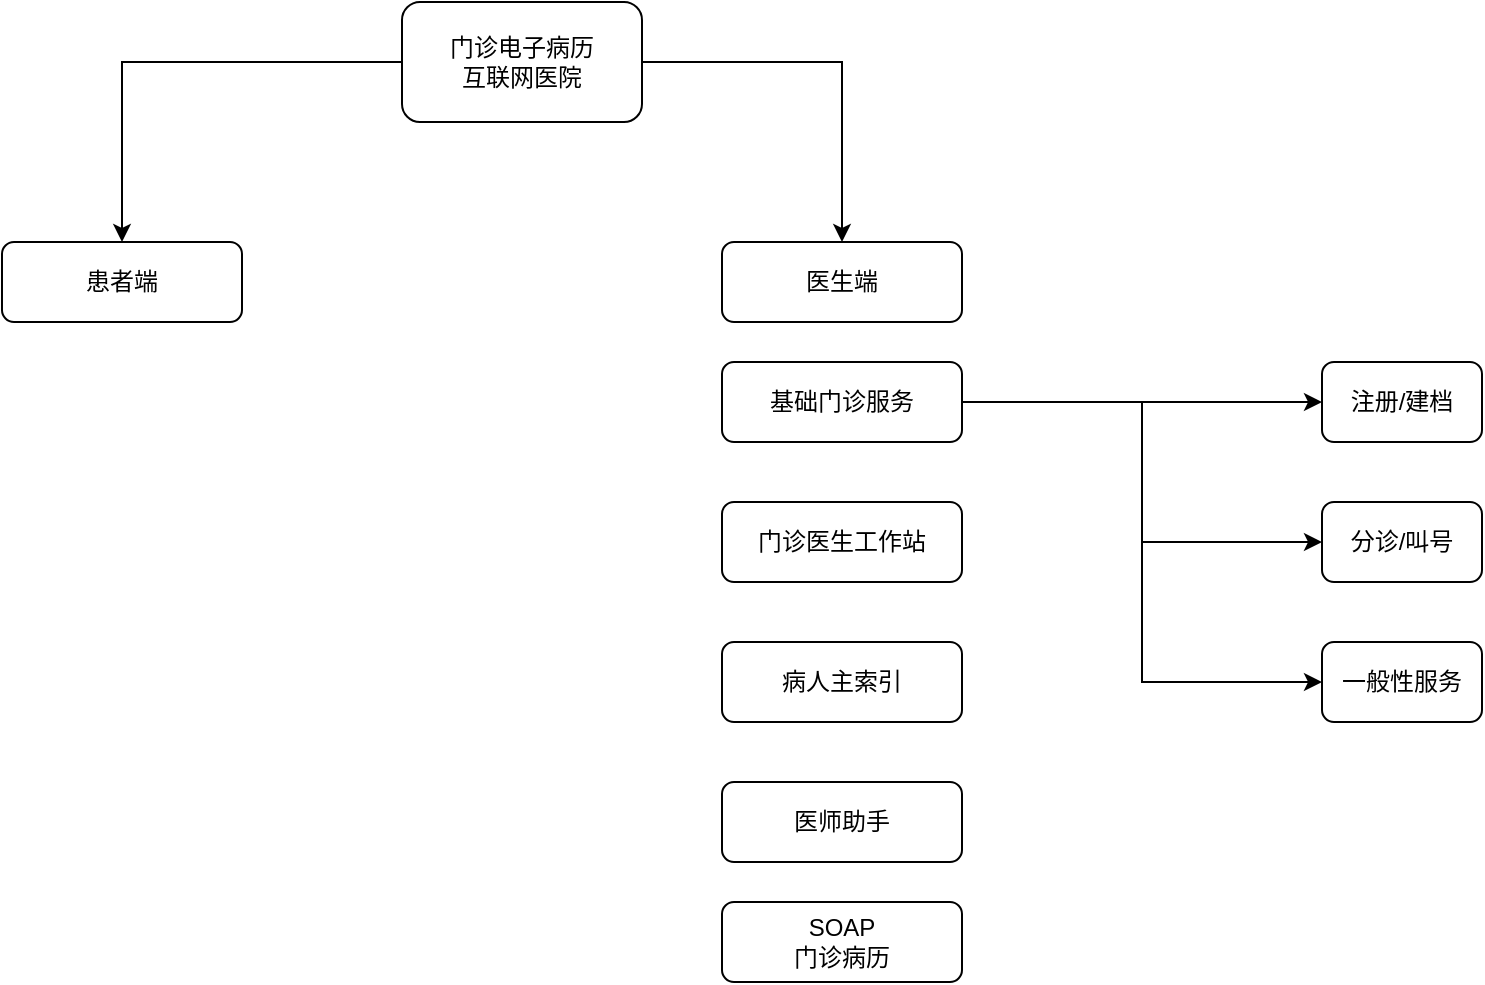<mxfile version="12.4.3" type="github" pages="2">
  <diagram id="vW_eVv8WTYtpluYeXxiM" name="总架构">
    <mxGraphModel dx="865" dy="490" grid="1" gridSize="10" guides="1" tooltips="1" connect="1" arrows="1" fold="1" page="1" pageScale="1" pageWidth="827" pageHeight="1169" math="0" shadow="0">
      <root>
        <mxCell id="0"/>
        <mxCell id="1" parent="0"/>
        <mxCell id="E8vyjqeyWM7nioA_rI5F-4" style="edgeStyle=orthogonalEdgeStyle;rounded=0;orthogonalLoop=1;jettySize=auto;html=1;" edge="1" parent="1" source="E8vyjqeyWM7nioA_rI5F-1" target="E8vyjqeyWM7nioA_rI5F-2">
          <mxGeometry relative="1" as="geometry"/>
        </mxCell>
        <mxCell id="E8vyjqeyWM7nioA_rI5F-5" style="edgeStyle=orthogonalEdgeStyle;rounded=0;orthogonalLoop=1;jettySize=auto;html=1;" edge="1" parent="1" source="E8vyjqeyWM7nioA_rI5F-1" target="E8vyjqeyWM7nioA_rI5F-3">
          <mxGeometry relative="1" as="geometry"/>
        </mxCell>
        <mxCell id="E8vyjqeyWM7nioA_rI5F-1" value="门诊电子病历&lt;br&gt;互联网医院" style="rounded=1;whiteSpace=wrap;html=1;" vertex="1" parent="1">
          <mxGeometry x="350" y="50" width="120" height="60" as="geometry"/>
        </mxCell>
        <mxCell id="E8vyjqeyWM7nioA_rI5F-2" value="患者端" style="rounded=1;whiteSpace=wrap;html=1;" vertex="1" parent="1">
          <mxGeometry x="150" y="170" width="120" height="40" as="geometry"/>
        </mxCell>
        <mxCell id="E8vyjqeyWM7nioA_rI5F-3" value="医生端" style="rounded=1;whiteSpace=wrap;html=1;" vertex="1" parent="1">
          <mxGeometry x="510" y="170" width="120" height="40" as="geometry"/>
        </mxCell>
        <mxCell id="E8vyjqeyWM7nioA_rI5F-6" value="门诊医生工作站" style="rounded=1;whiteSpace=wrap;html=1;" vertex="1" parent="1">
          <mxGeometry x="510" y="300" width="120" height="40" as="geometry"/>
        </mxCell>
        <mxCell id="VLDHsEK64QPkxu35O8Kw-1" value="分诊/叫号" style="rounded=1;whiteSpace=wrap;html=1;" vertex="1" parent="1">
          <mxGeometry x="810" y="300" width="80" height="40" as="geometry"/>
        </mxCell>
        <mxCell id="VLDHsEK64QPkxu35O8Kw-2" value="注册/建档" style="rounded=1;whiteSpace=wrap;html=1;" vertex="1" parent="1">
          <mxGeometry x="810" y="230" width="80" height="40" as="geometry"/>
        </mxCell>
        <mxCell id="VLDHsEK64QPkxu35O8Kw-3" value="一般性服务" style="rounded=1;whiteSpace=wrap;html=1;" vertex="1" parent="1">
          <mxGeometry x="810" y="370" width="80" height="40" as="geometry"/>
        </mxCell>
        <mxCell id="VLDHsEK64QPkxu35O8Kw-5" value="病人主索引" style="rounded=1;whiteSpace=wrap;html=1;" vertex="1" parent="1">
          <mxGeometry x="510" y="370" width="120" height="40" as="geometry"/>
        </mxCell>
        <mxCell id="VLDHsEK64QPkxu35O8Kw-6" value="医师助手" style="rounded=1;whiteSpace=wrap;html=1;" vertex="1" parent="1">
          <mxGeometry x="510" y="440" width="120" height="40" as="geometry"/>
        </mxCell>
        <mxCell id="VLDHsEK64QPkxu35O8Kw-7" value="SOAP&lt;br&gt;门诊病历" style="rounded=1;whiteSpace=wrap;html=1;" vertex="1" parent="1">
          <mxGeometry x="510" y="500" width="120" height="40" as="geometry"/>
        </mxCell>
        <mxCell id="VLDHsEK64QPkxu35O8Kw-9" style="edgeStyle=orthogonalEdgeStyle;rounded=0;orthogonalLoop=1;jettySize=auto;html=1;" edge="1" parent="1" source="VLDHsEK64QPkxu35O8Kw-8" target="VLDHsEK64QPkxu35O8Kw-2">
          <mxGeometry relative="1" as="geometry"/>
        </mxCell>
        <mxCell id="VLDHsEK64QPkxu35O8Kw-10" style="edgeStyle=orthogonalEdgeStyle;rounded=0;orthogonalLoop=1;jettySize=auto;html=1;entryX=0;entryY=0.5;entryDx=0;entryDy=0;" edge="1" parent="1" source="VLDHsEK64QPkxu35O8Kw-8" target="VLDHsEK64QPkxu35O8Kw-1">
          <mxGeometry relative="1" as="geometry"/>
        </mxCell>
        <mxCell id="VLDHsEK64QPkxu35O8Kw-11" style="edgeStyle=orthogonalEdgeStyle;rounded=0;orthogonalLoop=1;jettySize=auto;html=1;entryX=0;entryY=0.5;entryDx=0;entryDy=0;" edge="1" parent="1" source="VLDHsEK64QPkxu35O8Kw-8" target="VLDHsEK64QPkxu35O8Kw-3">
          <mxGeometry relative="1" as="geometry"/>
        </mxCell>
        <mxCell id="VLDHsEK64QPkxu35O8Kw-8" value="基础门诊服务" style="rounded=1;whiteSpace=wrap;html=1;" vertex="1" parent="1">
          <mxGeometry x="510" y="230" width="120" height="40" as="geometry"/>
        </mxCell>
      </root>
    </mxGraphModel>
  </diagram>
  <diagram id="Ewop6Ulr_RDadqHz6t3_" name="就诊流程图">
    <mxGraphModel dx="1038" dy="588" grid="1" gridSize="10" guides="1" tooltips="1" connect="1" arrows="1" fold="1" page="1" pageScale="1" pageWidth="827" pageHeight="1169" math="0" shadow="0">
      <root>
        <mxCell id="N1cMtq0cJJKUzX9mBmlD-0"/>
        <mxCell id="N1cMtq0cJJKUzX9mBmlD-1" parent="N1cMtq0cJJKUzX9mBmlD-0"/>
      </root>
    </mxGraphModel>
  </diagram>
</mxfile>
